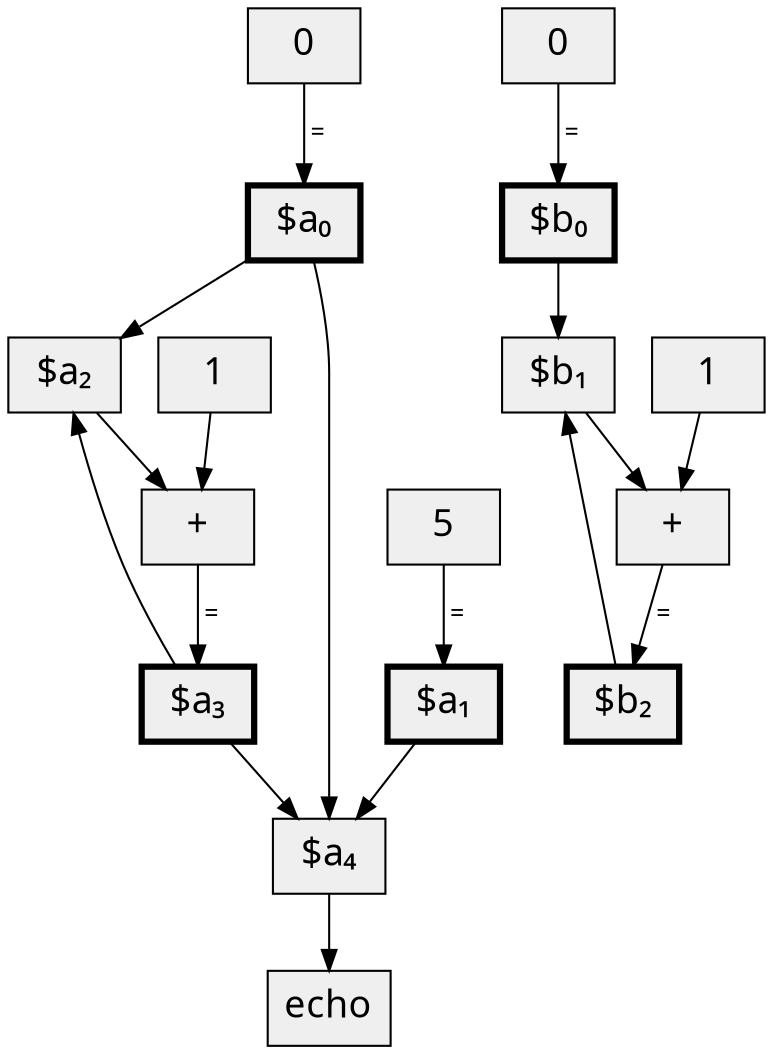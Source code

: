 digraph G {
  graph[fontsize=18 fontname="SF Mono"];
  color="#efefef";
  node[shape=box style=filled fontsize=18 fontname="SF Mono" fillcolor="#efefef"];
  edge[fontsize=12 fontname="SF Mono"];

  zero_a [label="0"];
  zero_b [label="0"];
  five [label="5"];
  one_a [label="1"];
  one_b [label="1"];
  a0 [label="$a₀" penwidth="3"];
  a1 [label="$a₁" penwidth="3"];
  a2 [label="$a₂"];
  a3 [label="$a₃" penwidth="3"];
  a4 [label="$a₄"];
  b0 [label="$b₀" penwidth="3"];
  b1 [label="$b₁"];
  b2 [label="$b₂" penwidth="3"];
  a2_plus_1 [label="+"];
  b1_plus_1 [label="+"];
  echo [label="echo"];

  zero_a -> a0 [label=" ="]
  zero_b -> b0 [label=" ="]
  five -> a1 [label=" ="]

  a0 -> a4
  a1 -> a4
  a3 -> a4

  a0 -> a2
  a3 -> a2

  b0 -> b1

  one_a -> a2_plus_1
  a2 -> a2_plus_1

  a2_plus_1 -> a3 [label=" ="]

  one_b -> b1_plus_1
  b1 -> b1_plus_1

  b1_plus_1 -> b2 [label=" ="]

  b2 -> b1

  a4 -> echo
}